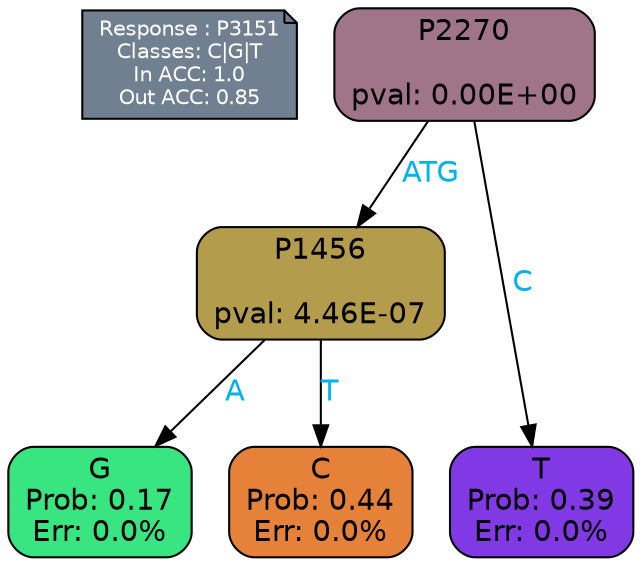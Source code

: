 digraph Tree {
node [shape=box, style="filled, rounded", color="black", fontname=helvetica] ;
graph [ranksep=equally, splines=polylines, bgcolor=transparent, dpi=600] ;
edge [fontname=helvetica] ;
LEGEND [label="Response : P3151
Classes: C|G|T
In ACC: 1.0
Out ACC: 0.85
",shape=note,align=left,style=filled,fillcolor="slategray",fontcolor="white",fontsize=10];1 [label="P2270

pval: 0.00E+00", fillcolor="#a07589"] ;
2 [label="P1456

pval: 4.46E-07", fillcolor="#b49c4d"] ;
3 [label="G
Prob: 0.17
Err: 0.0%", fillcolor="#39e581"] ;
4 [label="C
Prob: 0.44
Err: 0.0%", fillcolor="#e58139"] ;
5 [label="T
Prob: 0.39
Err: 0.0%", fillcolor="#8139e5"] ;
1 -> 2 [label="ATG",fontcolor=deepskyblue2] ;
1 -> 5 [label="C",fontcolor=deepskyblue2] ;
2 -> 3 [label="A",fontcolor=deepskyblue2] ;
2 -> 4 [label="T",fontcolor=deepskyblue2] ;
{rank = same; 3;4;5;}{rank = same; LEGEND;1;}}